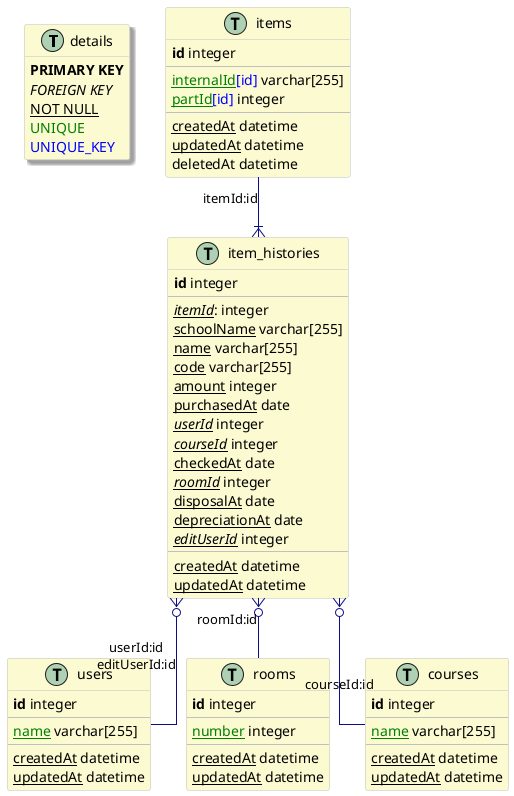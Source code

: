 @startuml
' styles
skinparam linetype ortho
skinparam shadowing false
skinparam shadowing<<with_shadow>> true

!define Table(name) class name<<table>> << (T,#add1b2) >>
!define primary_key(x) <b>x</b>
!define foreign_key(x) <i>x</i>
!define unique(x) <color:green>x</color>
!define unique_key(x) <color:blue>x</color>
!define not_null(x) <u>x</u>
' other tags available:
' <back:COLOR></color>, where color is a color name or html color code
' see: http://plantuml.com/classes.html#More

skinparam class {
    ArrowColor #0d0d88
    ArrowStyle Bold
}

skinparam class<<table>> {
    BorderColor #c0c0c0
    BackgroundColor #fcfad1
}

hide methods
hide stereotypes

' entities
Table(details)<<with_shadow>> {
    primary_key(PRIMARY KEY)
    foreign_key(FOREIGN KEY)
    not_null(NOT NULL)
    unique(UNIQUE)
    unique_key(UNIQUE_KEY)
}

Table(users) {
    primary_key(id) integer
    ---
    unique(not_null(name)) varchar[255]
    ---
    not_null(createdAt) datetime
    not_null(updatedAt) datetime
}

Table(rooms) {
    primary_key(id) integer
    ---
    unique(not_null(number)) integer
    ---
    not_null(createdAt) datetime
    not_null(updatedAt) datetime
}

Table(courses) {
    primary_key(id) integer
    ---
    unique(not_null(name)) varchar[255]
    ---
    not_null(createdAt) datetime
    not_null(updatedAt) datetime
}

Table(items) {
    primary_key(id) integer
    ---
    unique(not_null(internalId))unique_key([id]) varchar[255]
    unique(not_null(partId))unique_key([id]) integer
    ---
    not_null(createdAt) datetime
    not_null(updatedAt) datetime
    deletedAt datetime
}

Table(item_histories) {
    primary_key(id) integer
    ---
    foreign_key(not_null(itemId)): integer
    not_null(schoolName) varchar[255]
    not_null(name) varchar[255]
    not_null(code) varchar[255]
    not_null(amount) integer
    not_null(purchasedAt) date
    foreign_key(not_null(userId)) integer
    foreign_key(not_null(courseId)) integer
    not_null(checkedAt) date
    foreign_key(not_null(roomId)) integer
    not_null(disposalAt) date
    not_null(depreciationAt) date
    foreign_key(not_null(editUserId)) integer
    ---
    not_null(createdAt) datetime
    not_null(updatedAt) datetime
}

' relations
items --|{ item_histories: itemId:id
item_histories }o-- users: userId:id\neditUserId:id
item_histories }o-- rooms: roomId:id
item_histories }o-- courses: courseId:id
@enduml
